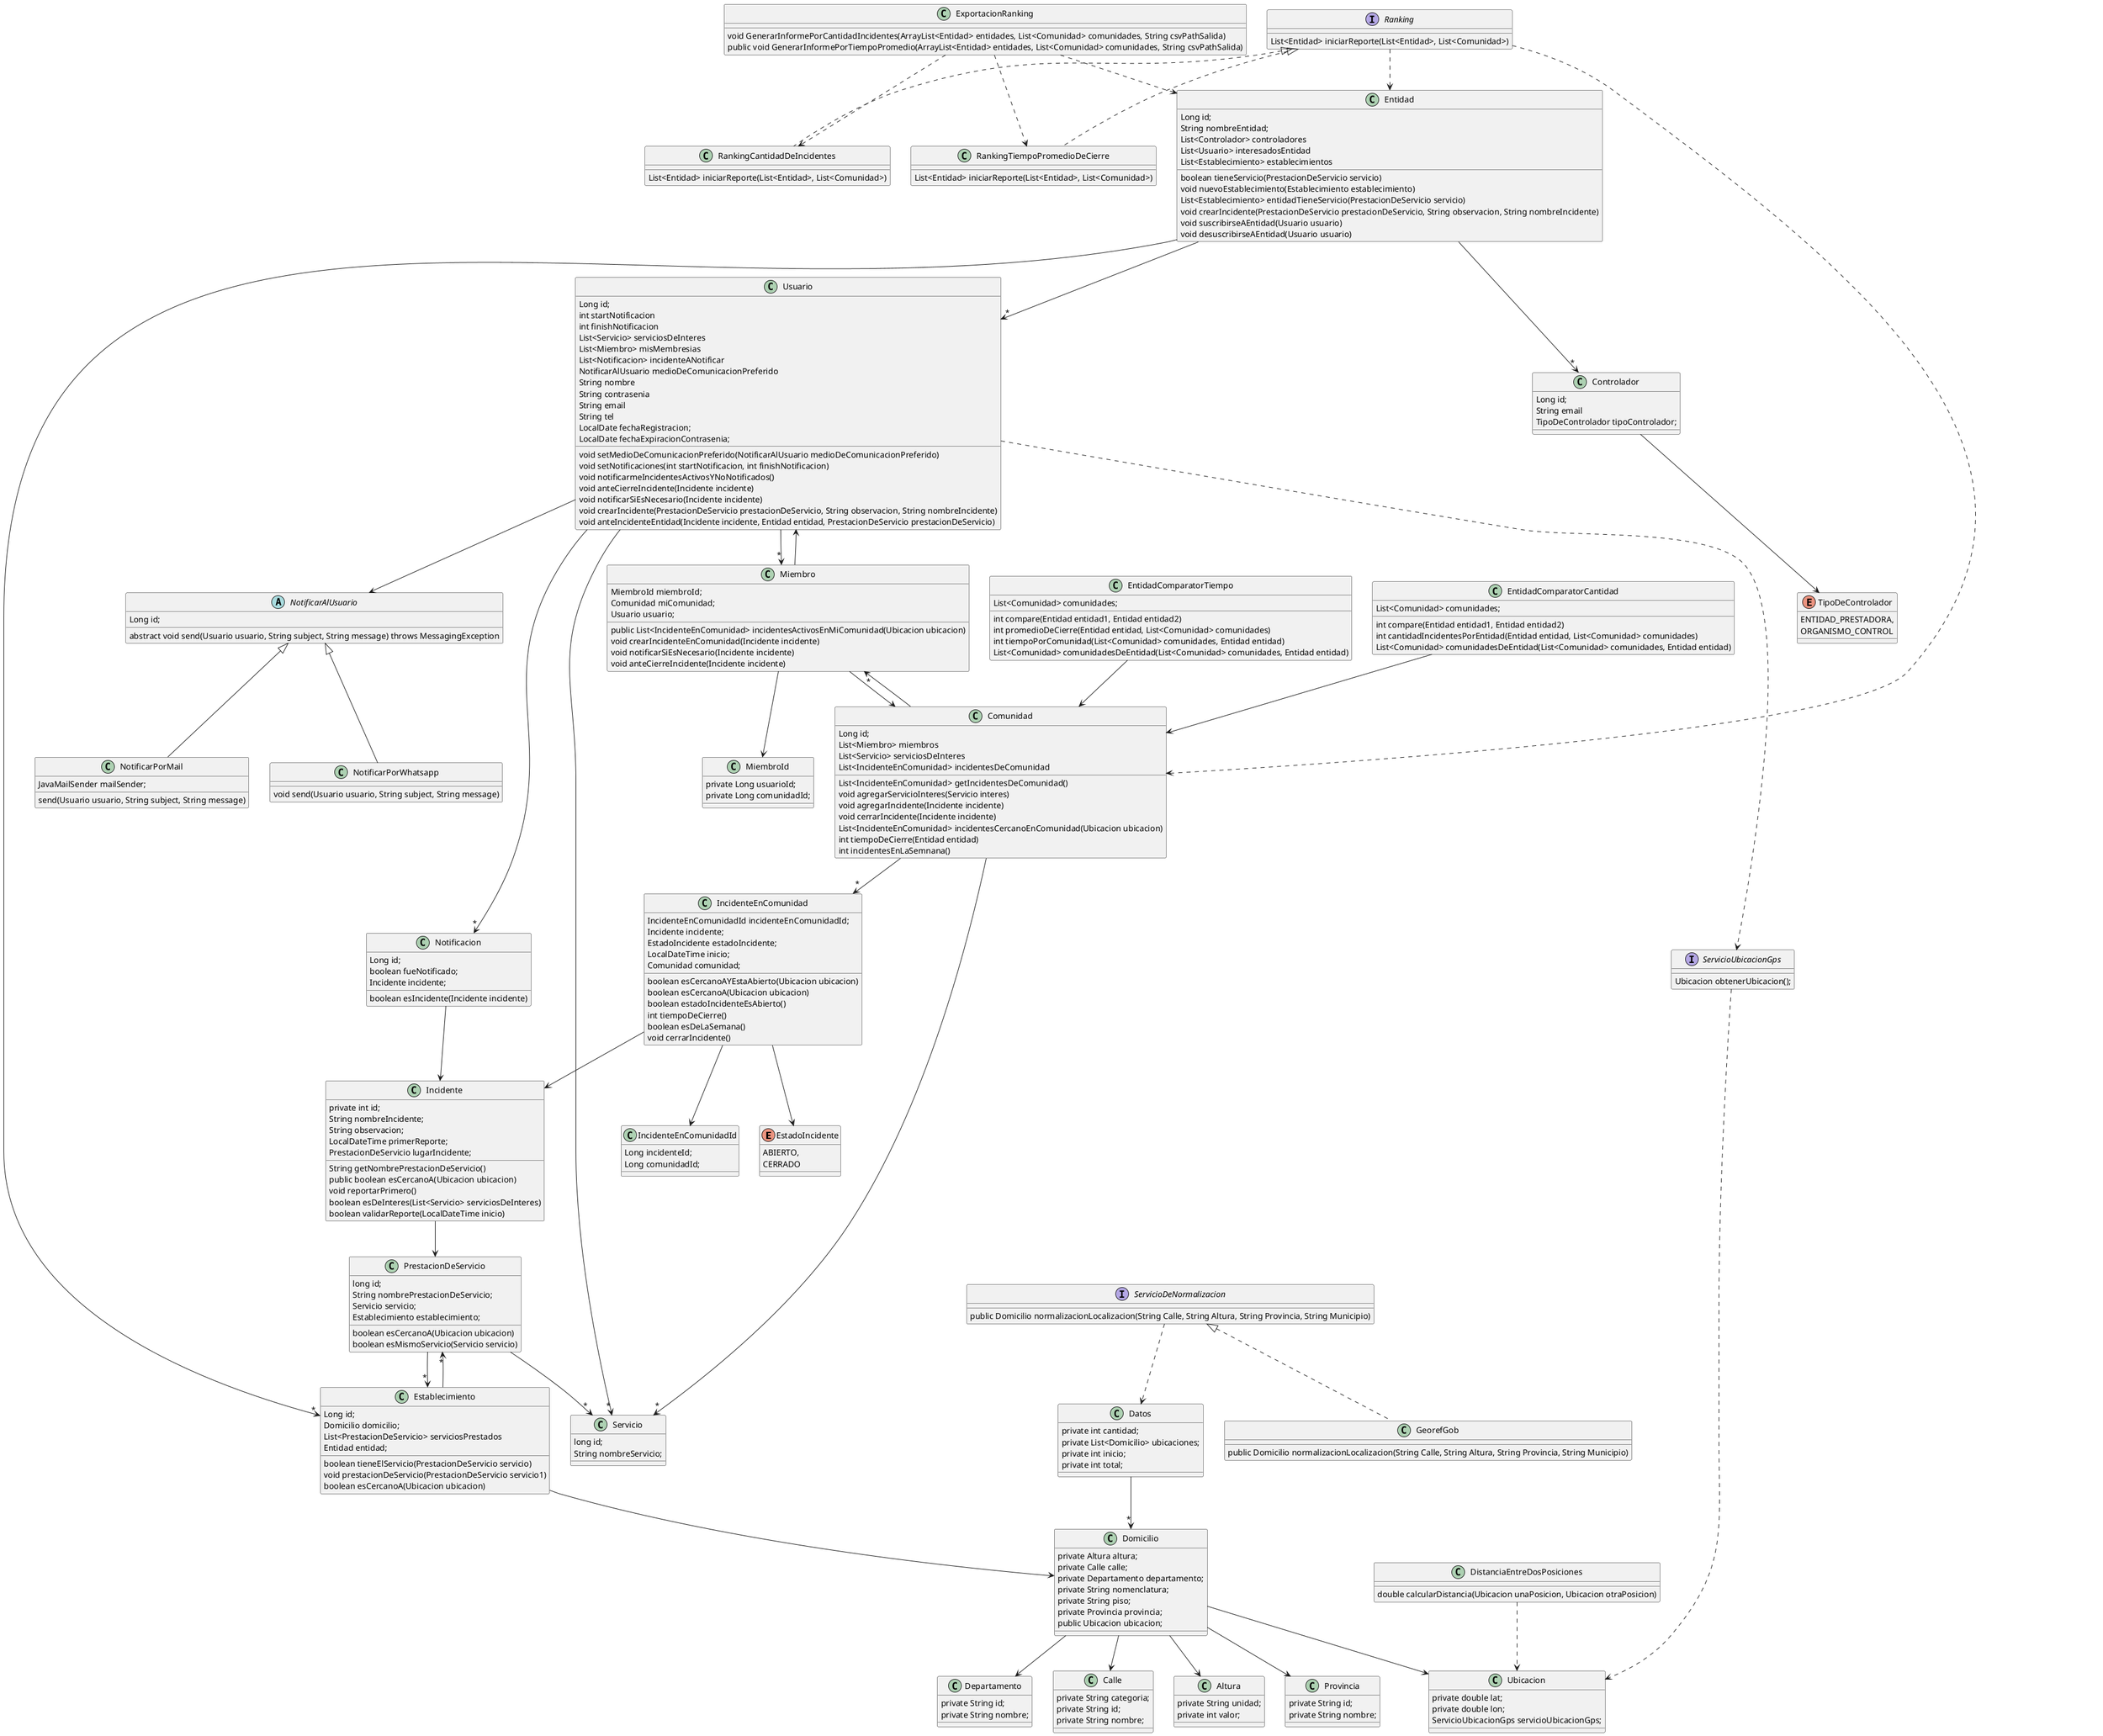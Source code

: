 @startuml
'https://plantuml.com/class-diagram
enum EstadoIncidente {
  ABIERTO,
  CERRADO
}

class Incidente {
private int id;
String nombreIncidente;
String observacion;
LocalDateTime primerReporte;
PrestacionDeServicio lugarIncidente;

String getNombrePrestacionDeServicio()
public boolean esCercanoA(Ubicacion ubicacion)
void reportarPrimero()
boolean esDeInteres(List<Servicio> serviciosDeInteres)
boolean validarReporte(LocalDateTime inicio)
}

class IncidenteEnComunidad {
IncidenteEnComunidadId incidenteEnComunidadId;
Incidente incidente;
EstadoIncidente estadoIncidente;
LocalDateTime inicio;
Comunidad comunidad;

 boolean esCercanoAYEstaAbierto(Ubicacion ubicacion)
 boolean esCercanoA(Ubicacion ubicacion)
 boolean estadoIncidenteEsAbierto()
 int tiempoDeCierre()
 boolean esDeLaSemana()
 void cerrarIncidente()
}

class IncidenteEnComunidadId{
  Long incidenteId;
  Long comunidadId;
}

class Notificacion {
    Long id;
    boolean fueNotificado;
    Incidente incidente;

    boolean esIncidente(Incidente incidente)
}

class Controlador {
Long id;
String email
TipoDeControlador tipoControlador;
}

class Entidad {
Long id;
String nombreEntidad;
List<Controlador> controladores
List<Usuario> interesadosEntidad
List<Establecimiento> establecimientos

boolean tieneServicio(PrestacionDeServicio servicio)
void nuevoEstablecimiento(Establecimiento establecimiento)
List<Establecimiento> entidadTieneServicio(PrestacionDeServicio servicio)
void crearIncidente(PrestacionDeServicio prestacionDeServicio, String observacion, String nombreIncidente)
void suscribirseAEntidad(Usuario usuario)
void desuscribirseAEntidad(Usuario usuario)
}

class Establecimiento {
Long id;
Domicilio domicilio;
List<PrestacionDeServicio> serviciosPrestados
Entidad entidad;
boolean tieneElServicio(PrestacionDeServicio servicio)
void prestacionDeServicio(PrestacionDeServicio servicio1)
boolean esCercanoA(Ubicacion ubicacion)
}

class PrestacionDeServicio {
long id;
String nombrePrestacionDeServicio;
 Servicio servicio;
 Establecimiento establecimiento;

 boolean esCercanoA(Ubicacion ubicacion)
 boolean esMismoServicio(Servicio servicio)
}

class Servicio {
long id;
String nombreServicio;
}

enum TipoDeControlador {
  ENTIDAD_PRESTADORA,
  ORGANISMO_CONTROL
}

class Datos{
    private int cantidad;
    private List<Domicilio> ubicaciones;
    private int inicio;
    private int total;
}

class Domicilio{
  private Altura altura;
  private Calle calle;
  private Departamento departamento;
  private String nomenclatura;
  private String piso;
  private Provincia provincia;
  public Ubicacion ubicacion;
}

class Provincia{
  private String id;
  private String nombre;
}

class Departamento{
  private String id;
  private String nombre;
}

class Calle{
  private String categoria;
  private String id;
  private String nombre;
}

class Altura{
  private String unidad;
  private int valor;
}

interface ServicioDeNormalizacion{
    public Domicilio normalizacionLocalizacion(String Calle, String Altura, String Provincia, String Municipio)
}

class GeorefGob implements ServicioDeNormalizacion{
public Domicilio normalizacionLocalizacion(String Calle, String Altura, String Provincia, String Municipio)
}

class Ubicacion{
  private double lat;
  private double lon;
  ServicioUbicacionGps servicioUbicacionGps;
}

abstract class NotificarAlUsuario {
 Long id;
   abstract void send(Usuario usuario, String subject, String message) throws MessagingException
}

class NotificarPorMail extends NotificarAlUsuario{
JavaMailSender mailSender;
send(Usuario usuario, String subject, String message)
}

class NotificarPorWhatsapp extends NotificarAlUsuario{
void send(Usuario usuario, String subject, String message)
}



class EntidadComparatorCantidad{
List<Comunidad> comunidades;
int compare(Entidad entidad1, Entidad entidad2)
int cantidadIncidentesPorEntidad(Entidad entidad, List<Comunidad> comunidades)
List<Comunidad> comunidadesDeEntidad(List<Comunidad> comunidades, Entidad entidad)
}

class EntidadComparatorTiempo{
List<Comunidad> comunidades;
int compare(Entidad entidad1, Entidad entidad2)
int promedioDeCierre(Entidad entidad, List<Comunidad> comunidades)
int tiempoPorComunidad(List<Comunidad> comunidades, Entidad entidad)
List<Comunidad> comunidadesDeEntidad(List<Comunidad> comunidades, Entidad entidad)
}

class ExportacionRanking {
void GenerarInformePorCantidadIncidentes(ArrayList<Entidad> entidades, List<Comunidad> comunidades, String csvPathSalida)
public void GenerarInformePorTiempoPromedio(ArrayList<Entidad> entidades, List<Comunidad> comunidades, String csvPathSalida)
}

interface Ranking{
    List<Entidad> iniciarReporte(List<Entidad>, List<Comunidad>)
}
class RankingCantidadDeIncidentes implements Ranking{
    List<Entidad> iniciarReporte(List<Entidad>, List<Comunidad>)
}
class RankingTiempoPromedioDeCierre implements Ranking{
    List<Entidad> iniciarReporte(List<Entidad>, List<Comunidad>)
}

class Comunidad {
Long id;
List<Miembro> miembros
List<Servicio> serviciosDeInteres
List<IncidenteEnComunidad> incidentesDeComunidad

List<IncidenteEnComunidad> getIncidentesDeComunidad()
void agregarServicioInteres(Servicio interes)
void agregarIncidente(Incidente incidente)
void cerrarIncidente(Incidente incidente)
List<IncidenteEnComunidad> incidentesCercanoEnComunidad(Ubicacion ubicacion)
int tiempoDeCierre(Entidad entidad)
int incidentesEnLaSemnana()
}

class DistanciaEntreDosPosiciones {
double calcularDistancia(Ubicacion unaPosicion, Ubicacion otraPosicion)
}

class Miembro {
MiembroId miembroId;
Comunidad miComunidad;
Usuario usuario;

public List<IncidenteEnComunidad> incidentesActivosEnMiComunidad(Ubicacion ubicacion)
 void crearIncidenteEnComunidad(Incidente incidente)
 void notificarSiEsNecesario(Incidente incidente)
 void anteCierreIncidente(Incidente incidente)
}

class MiembroId{
  private Long usuarioId;
  private Long comunidadId;
}

interface ServicioUbicacionGps{
Ubicacion obtenerUbicacion();
}

class Usuario{
Long id;
int startNotificacion
int finishNotificacion
List<Servicio> serviciosDeInteres
List<Miembro> misMembresias
List<Notificacion> incidenteANotificar
NotificarAlUsuario medioDeComunicacionPreferido
String nombre
String contrasenia
String email
String tel
LocalDate fechaRegistracion;
LocalDate fechaExpiracionContrasenia;

void setMedioDeComunicacionPreferido(NotificarAlUsuario medioDeComunicacionPreferido)
void setNotificaciones(int startNotificacion, int finishNotificacion)
void notificarmeIncidentesActivosYNoNotificados()
void anteCierreIncidente(Incidente incidente)
void notificarSiEsNecesario(Incidente incidente)
void crearIncidente(PrestacionDeServicio prestacionDeServicio, String observacion, String nombreIncidente)
void anteIncidenteEntidad(Incidente incidente, Entidad entidad, PrestacionDeServicio prestacionDeServicio)
}

Usuario-->"*"Servicio
Usuario-->"*"Miembro
Usuario-->"*"Notificacion
Usuario-->NotificarAlUsuario
Usuario..>ServicioUbicacionGps


ServicioUbicacionGps..>Ubicacion

Miembro-->MiembroId
Miembro-->Comunidad
Miembro-->Usuario

DistanciaEntreDosPosiciones..>Ubicacion

Comunidad-->"*"Miembro
Comunidad-->"*"Servicio
Comunidad-->"*"IncidenteEnComunidad


Ranking ..> Entidad
Ranking ..> Comunidad

ExportacionRanking..>Entidad
ExportacionRanking..>RankingCantidadDeIncidentes
ExportacionRanking..>RankingTiempoPromedioDeCierre

EntidadComparatorCantidad --> Comunidad
EntidadComparatorTiempo --> Comunidad


ServicioDeNormalizacion ..> Datos
Datos --> "*" Domicilio
Domicilio --> Calle
Domicilio --> Altura
Domicilio --> Departamento
Domicilio --> Provincia
Domicilio --> Ubicacion


Incidente --> PrestacionDeServicio
IncidenteEnComunidad-->EstadoIncidente
IncidenteEnComunidad-->IncidenteEnComunidadId
IncidenteEnComunidad-->Incidente
Notificacion-->Incidente
Controlador-->TipoDeControlador
Entidad-->"*"Controlador
Entidad-->"*"Usuario
Entidad-->"*"Establecimiento
Establecimiento-->Domicilio
Establecimiento-->"*"PrestacionDeServicio
PrestacionDeServicio-->"*"Servicio
PrestacionDeServicio-->"*"Establecimiento


@enduml














enum TipoDeEntidad{
    LINEA_DE_SERVICIO_DE_TRANSPORTE,
    ORGANIZACION
}
enum TipoDeControlador{
    EMPRESA,
    ORGANISMO_CONTROL
}

class Controlador{
    String email
    TipoDeControlador tipoDeControlador
}
Controlador --> TipoDeControlador

class Entidad{
    String nombre
    TipoDeEntidad tipoDeEntidad
    ArrayList<Controlador> controladores;
    ArrayList<Establecimiento> establecimientos
    List<Usuario> interesadosEntidad

    void crearIncidente(PrestacionDeServicio prestacionDeServicio, String observacion, String nombreIncidente)
    boolean tieneServicio(PrestacionDeServicio servicio)
    boolean estaEnLocacion(Localizacion locacion);
    void enviarResumenAControladores()
    void crearIncidenteDesdeEntidad(PrestacionDeServicio)
}

Entidad --> "*" Usuario

class RepoUsuarios {
List<Usuario> usuarios
List<Usuario> getRepoUsuarios()
}

RepoUsuarios --> Usuario

Entidad --> "*" Establecimiento
Entidad --> TipoDeEntidad
Entidad --> "*" Controlador
Entidad --> RepoUsuarios

class Establecimiento{
    String nombre
    Domicilio domicilio
    List<PrestacionDeServicio> serviciosPrestados
    boolean esAccesible(Servicio)
    boolean tieneServici(PrestacionDeServicio)
}


Establecimiento --> "*" PrestacionDeServicio



class Servicio {
    String Descripcion
}

class PrestacionDeServicio{
    boolean funciona
    Servicio servicio
}

PrestacionDeServicio --> Servicio

class Comunidad{
    List<Usuario> miembros
    List<Servicio> serviciosDeInteres

    List<IncidenteEnComunidad> incidentesDeComunidad

    void agregarIncidente(Incidente incidente)
    void cerrarIncidente(Incidente incidente)
    void notificarMiembrosApertura(Incidente incidente)

    void notificarMiembrosCierre(Incidente incidente)
    int tiempoDeCierre(Entidad entidad)
    Stream<IncidenteEnComunidad> incidentesDeEntidad(Entidad entidad)
    int incidentesEnLaSemnana()
}

Comunidad --> "*" IncidenteEnComunidad

class IncidenteEnComunidad{
    Incidente incidente
    EstadoIncidente estadoIncidente
    LocalDateTime inicio
    int tiempoDeCierre()
    PrestacionDeServicio prestacionDeServicio()
    boolean esDeLaSemana()
}
 IncidenteEnComunidad --> Incidente
 IncidenteEnComunidad --> EstadoIncidente


Comunidad -left-> "*"  Servicio
Comunidad --> "*" Miembro


class Miembro {
    Usuario usuario
    Comunidad miComunidad
    boolean esAdministrador
    boolean esAdministradorDeComunidad()
}
Miembro --> Usuario
Miembro --> Comunidad
Usuario --> "*" Miembro

class Usuario {
    List<Servicio> serviciosDeInteres
    List<Miembro> misMembresias
    List<Notificacion> incidentesANotificar
    NotificarAlUsuario medioDeComunicacionPreferido

    List<Servicio> serviciosDeInteresConIncidentes()
    Int localizacionNormalizada()
    List<Servicio> serviciosLocales()
    void notificarmeIncidentesActivosYNoNotificados()
    public void anteCierreIncidente(Incidente incidente)
    void notificarSiEsNecesario(Incidente incidente)
    void crearIncidente(PrestacionDeServicio prestacionDeServicio, String observacion, String nombreIncidente)
    void sugerirRevisionDeIncidentesCercanos()
}

Usuario --> "*" Notificacion
Usuario --> NotificarAlUsuario

class Notificacion{
    boolean fueNotificado
    Incidente incidente
    boolean esIncidente(Incidente incidente)
}

Notificacion --> Incidente

enum EstadoIncidente {
    ABIERTO,
    CERRADO
}

Incidente --> EstadoIncidente

class Incidente {
    EstadoIncidente estado
    String observacion
    PrestacionDeServicio lugarIncidente
}

Incidente --> PrestacionDeServicio


Usuario --> "*" Servicio

interface NotificarAlUsuario {
    void send(Usuario, String, String)
}
interface Ranking{
    List<Entidad> iniciarReporte(List<Entidad>, List<Comunidad>)
}
class RankingCantidadDeIncidentes{
    List<Entidad> iniciarReporte(List<Entidad>, List<Comunidad>)
}
class RankingTiempoPromedioDeCierre{
    List<Entidad> iniciarReporte(List<Entidad>, List<Comunidad>)
}

RankingCantidadDeIncidentes ..|> Ranking
RankingTiempoPromedioDeCierre ..|> Ranking
Ranking ..> Entidad
Ranking ..> Comunidad

interface ITareasProgramadas {
    void execute()
}

class TareaEnviarNotificacionIncidentes implements ITareasProgramadas {
    void execute()
}

TareaEnviarNotificacionIncidentes ..> RepoUsuarios

class EnviarNotificacionesJob {
    ITareasProgramadas tarea
    void executeInternal()
}

class ConfiguracionJob {
    ITareasProgramadas notificar
}

ConfiguracionJob --> ITareasProgramadas

EnviarNotificacionesJob --> ITareasProgramadas


@enduml

